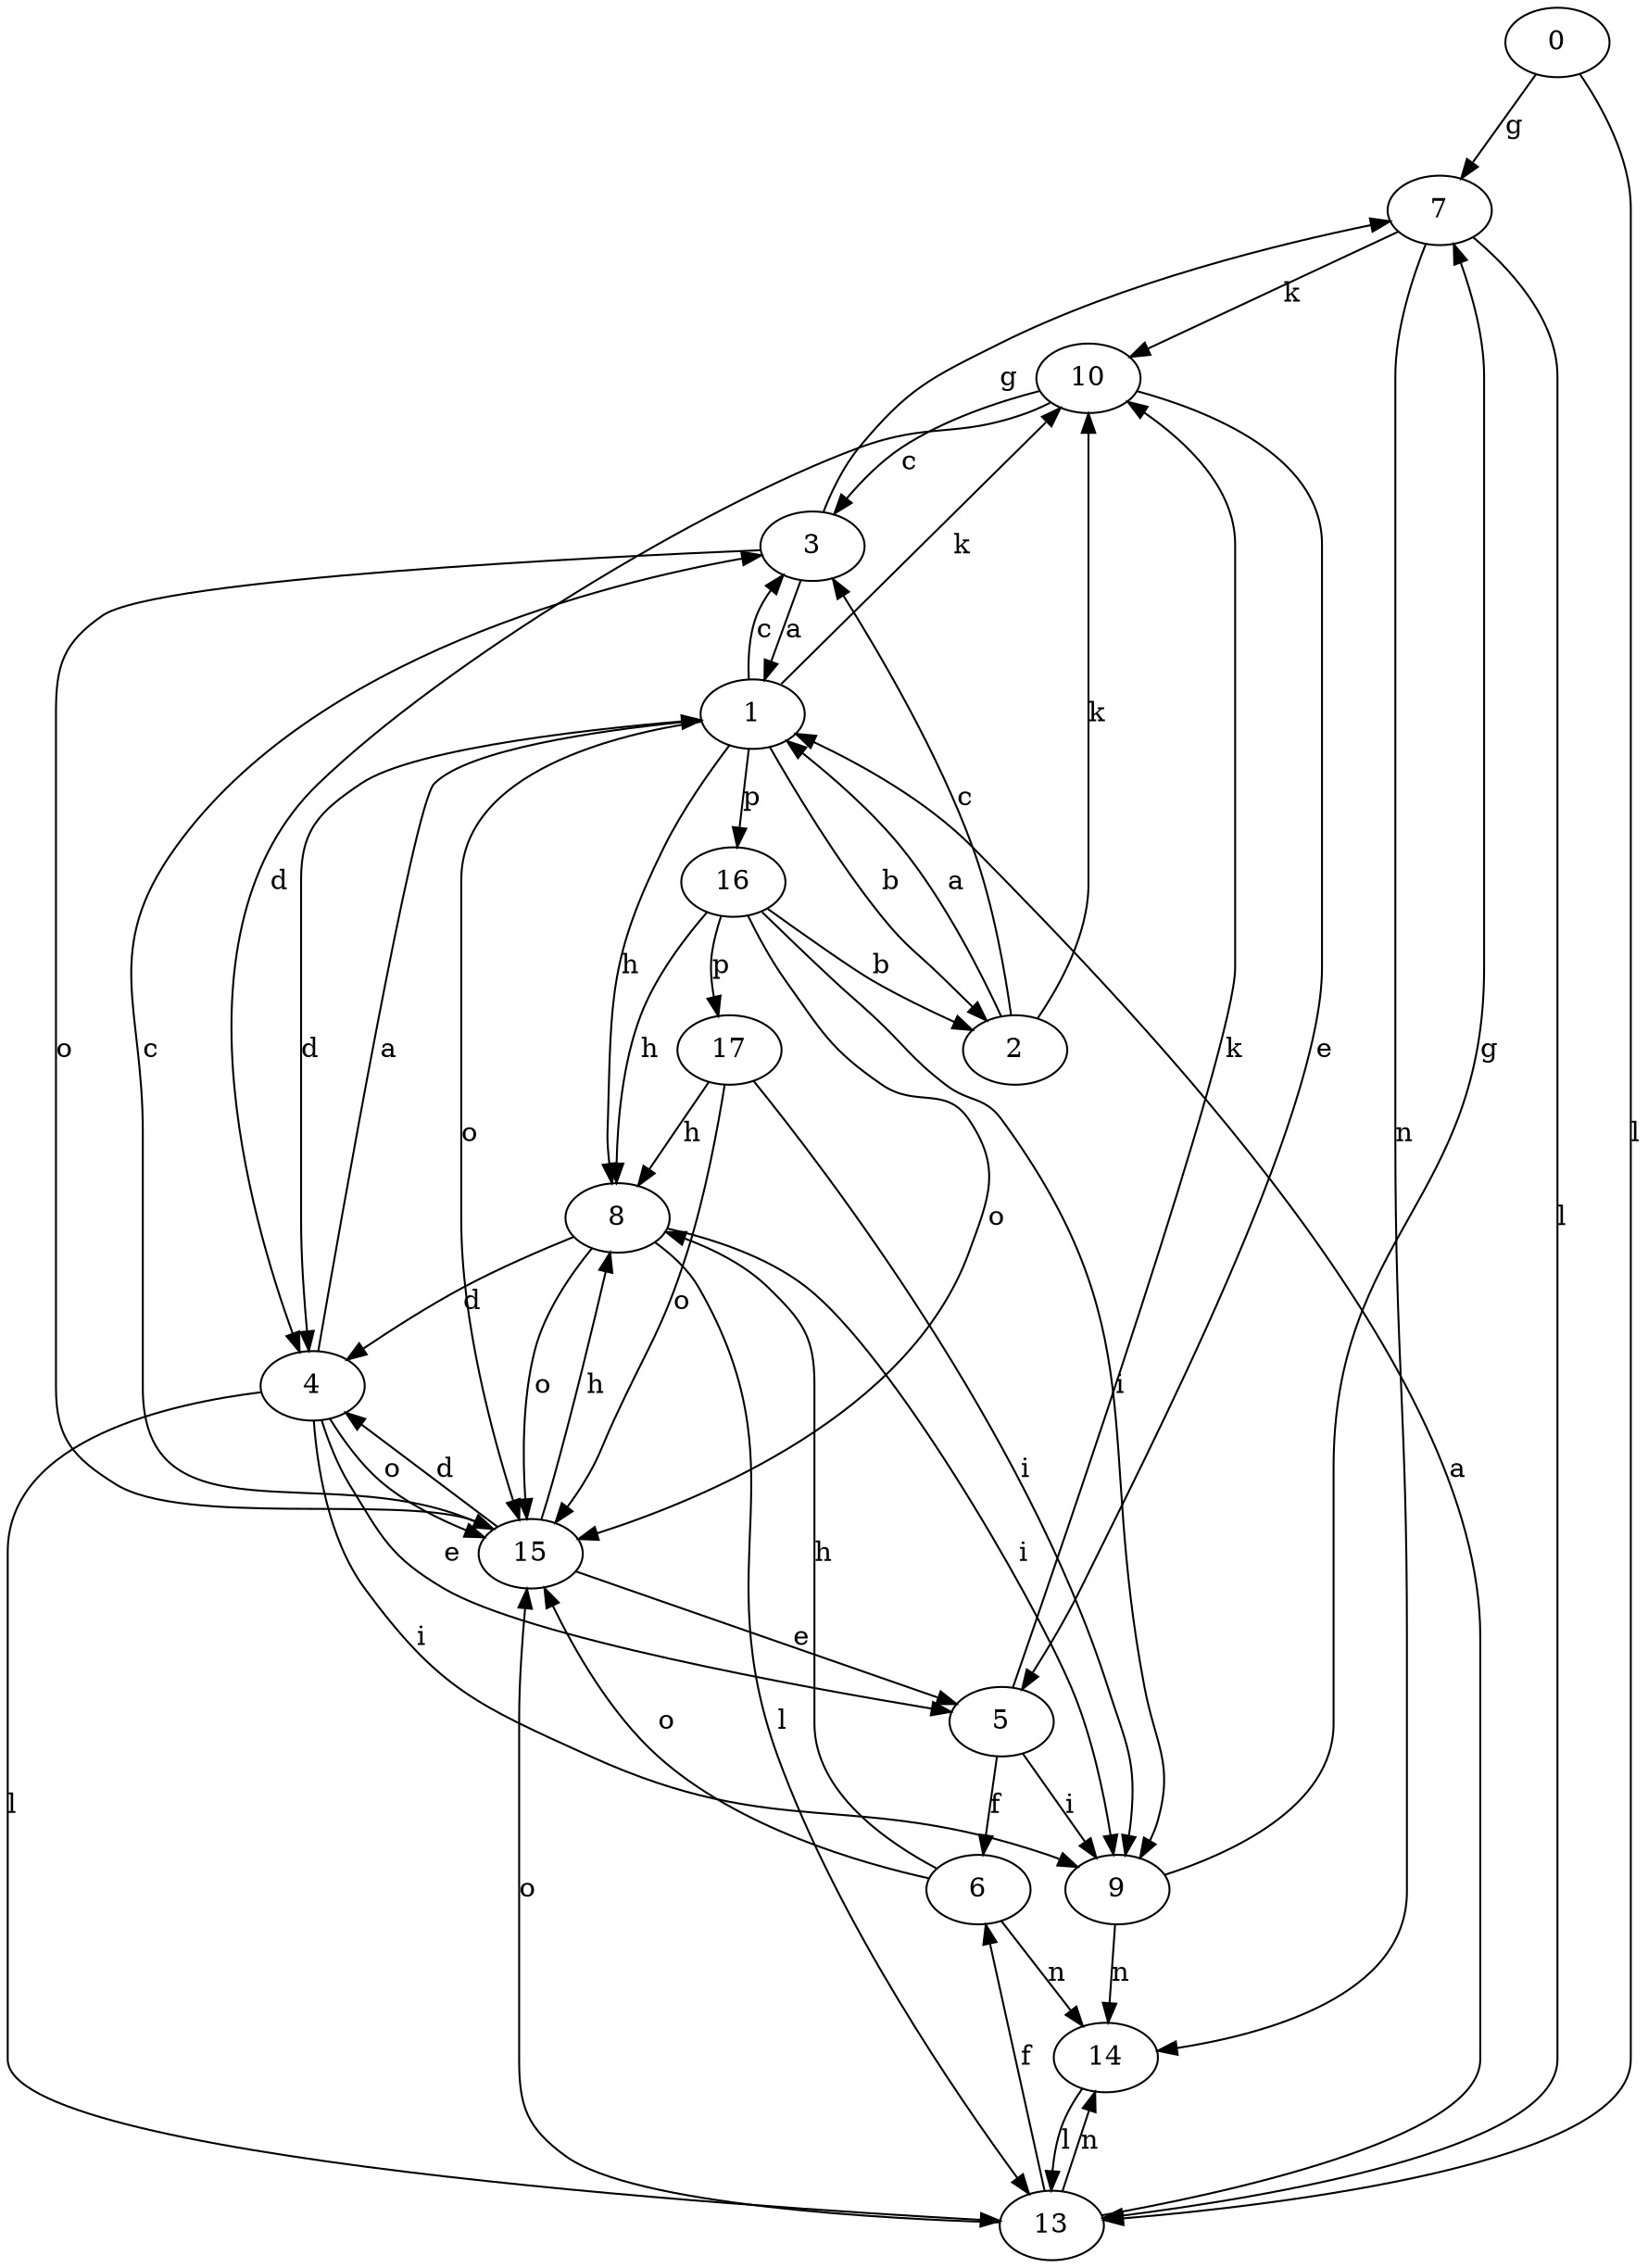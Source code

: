 strict digraph  {
0;
1;
2;
3;
4;
5;
6;
7;
8;
9;
10;
13;
14;
15;
16;
17;
0 -> 7  [label=g];
0 -> 13  [label=l];
1 -> 2  [label=b];
1 -> 3  [label=c];
1 -> 4  [label=d];
1 -> 8  [label=h];
1 -> 10  [label=k];
1 -> 15  [label=o];
1 -> 16  [label=p];
2 -> 1  [label=a];
2 -> 3  [label=c];
2 -> 10  [label=k];
3 -> 1  [label=a];
3 -> 7  [label=g];
3 -> 15  [label=o];
4 -> 1  [label=a];
4 -> 5  [label=e];
4 -> 9  [label=i];
4 -> 13  [label=l];
4 -> 15  [label=o];
5 -> 6  [label=f];
5 -> 9  [label=i];
5 -> 10  [label=k];
6 -> 8  [label=h];
6 -> 14  [label=n];
6 -> 15  [label=o];
7 -> 10  [label=k];
7 -> 13  [label=l];
7 -> 14  [label=n];
8 -> 4  [label=d];
8 -> 9  [label=i];
8 -> 13  [label=l];
8 -> 15  [label=o];
9 -> 7  [label=g];
9 -> 14  [label=n];
10 -> 3  [label=c];
10 -> 4  [label=d];
10 -> 5  [label=e];
13 -> 1  [label=a];
13 -> 6  [label=f];
13 -> 14  [label=n];
13 -> 15  [label=o];
14 -> 13  [label=l];
15 -> 3  [label=c];
15 -> 4  [label=d];
15 -> 5  [label=e];
15 -> 8  [label=h];
16 -> 2  [label=b];
16 -> 8  [label=h];
16 -> 9  [label=i];
16 -> 15  [label=o];
16 -> 17  [label=p];
17 -> 8  [label=h];
17 -> 9  [label=i];
17 -> 15  [label=o];
}
